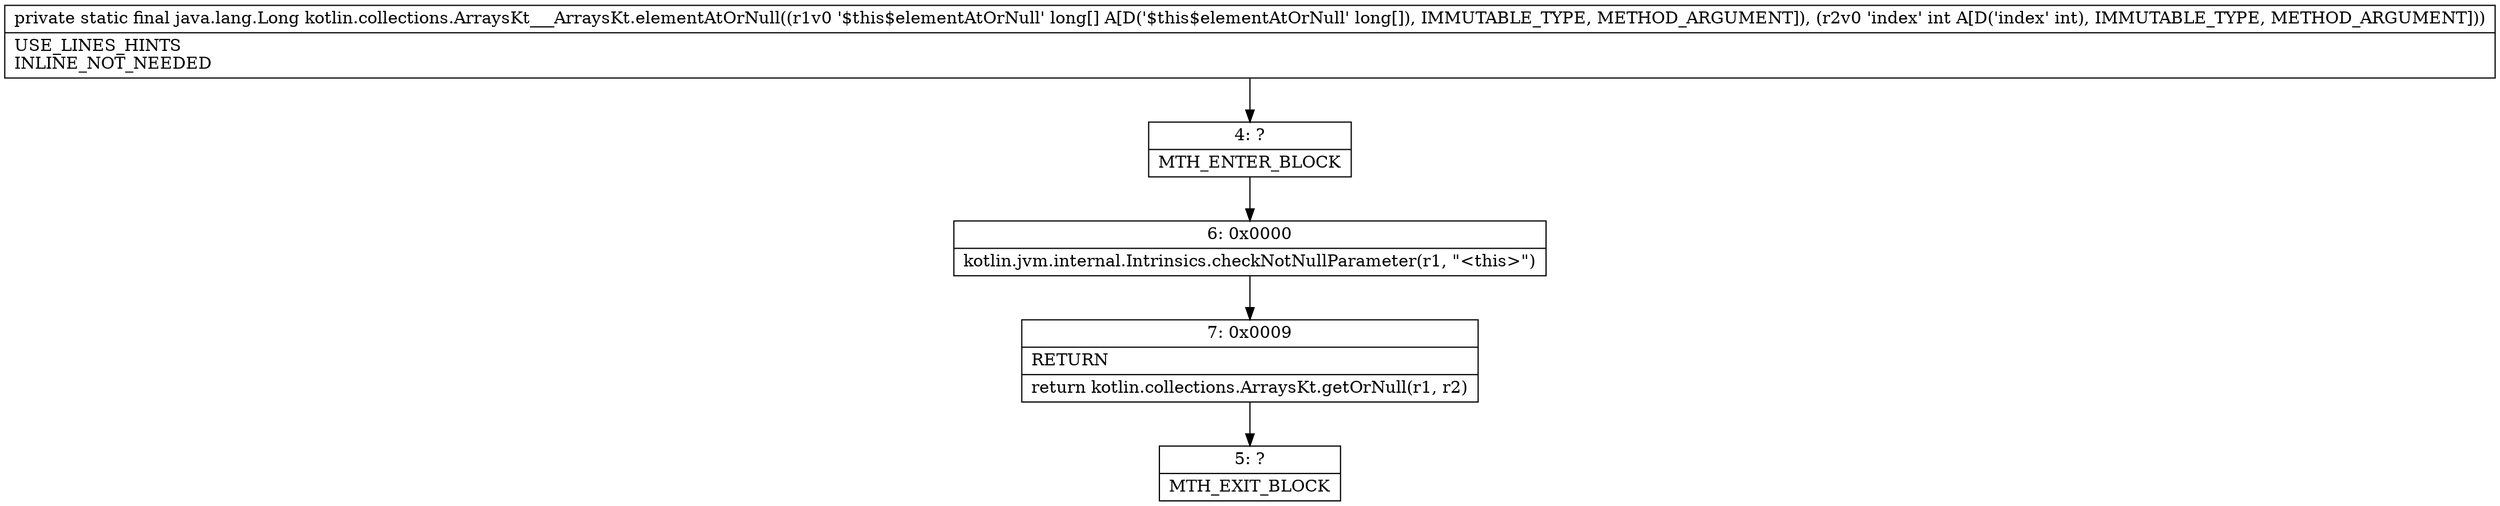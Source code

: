 digraph "CFG forkotlin.collections.ArraysKt___ArraysKt.elementAtOrNull([JI)Ljava\/lang\/Long;" {
Node_4 [shape=record,label="{4\:\ ?|MTH_ENTER_BLOCK\l}"];
Node_6 [shape=record,label="{6\:\ 0x0000|kotlin.jvm.internal.Intrinsics.checkNotNullParameter(r1, \"\<this\>\")\l}"];
Node_7 [shape=record,label="{7\:\ 0x0009|RETURN\l|return kotlin.collections.ArraysKt.getOrNull(r1, r2)\l}"];
Node_5 [shape=record,label="{5\:\ ?|MTH_EXIT_BLOCK\l}"];
MethodNode[shape=record,label="{private static final java.lang.Long kotlin.collections.ArraysKt___ArraysKt.elementAtOrNull((r1v0 '$this$elementAtOrNull' long[] A[D('$this$elementAtOrNull' long[]), IMMUTABLE_TYPE, METHOD_ARGUMENT]), (r2v0 'index' int A[D('index' int), IMMUTABLE_TYPE, METHOD_ARGUMENT]))  | USE_LINES_HINTS\lINLINE_NOT_NEEDED\l}"];
MethodNode -> Node_4;Node_4 -> Node_6;
Node_6 -> Node_7;
Node_7 -> Node_5;
}

